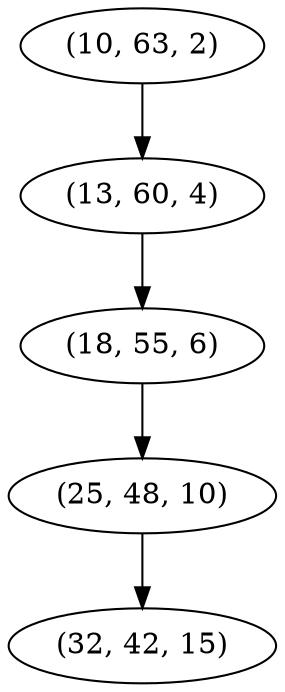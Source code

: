 digraph tree {
    "(10, 63, 2)";
    "(13, 60, 4)";
    "(18, 55, 6)";
    "(25, 48, 10)";
    "(32, 42, 15)";
    "(10, 63, 2)" -> "(13, 60, 4)";
    "(13, 60, 4)" -> "(18, 55, 6)";
    "(18, 55, 6)" -> "(25, 48, 10)";
    "(25, 48, 10)" -> "(32, 42, 15)";
}
